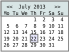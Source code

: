 <?xml version="1.0" encoding="UTF-8"?>
<dia:diagram xmlns:dia="http://www.lysator.liu.se/~alla/dia/">
  <dia:layer name="Hintergrund" visible="true" active="true">
    <dia:group>
      <dia:object type="Standard - Box" version="0" id="O0">
        <dia:attribute name="obj_pos">
          <dia:point val="0.625,0.625"/>
        </dia:attribute>
        <dia:attribute name="obj_bb">
          <dia:rectangle val="0.62,0.62;4.005,3.13"/>
        </dia:attribute>
        <dia:attribute name="elem_corner">
          <dia:point val="0.625,0.625"/>
        </dia:attribute>
        <dia:attribute name="elem_width">
          <dia:real val="3.375"/>
        </dia:attribute>
        <dia:attribute name="elem_height">
          <dia:real val="2.5"/>
        </dia:attribute>
        <dia:attribute name="border_width">
          <dia:real val="0.01"/>
        </dia:attribute>
        <dia:attribute name="border_color">
          <dia:color val="#7f7f7f"/>
        </dia:attribute>
        <dia:attribute name="show_background">
          <dia:boolean val="true"/>
        </dia:attribute>
      </dia:object>
      <dia:object type="Standard - Box" version="0" id="O1">
        <dia:attribute name="obj_pos">
          <dia:point val="0.625,0.625"/>
        </dia:attribute>
        <dia:attribute name="obj_bb">
          <dia:rectangle val="0.62,0.62;4.005,1.38"/>
        </dia:attribute>
        <dia:attribute name="elem_corner">
          <dia:point val="0.625,0.625"/>
        </dia:attribute>
        <dia:attribute name="elem_width">
          <dia:real val="3.375"/>
        </dia:attribute>
        <dia:attribute name="elem_height">
          <dia:real val="0.75"/>
        </dia:attribute>
        <dia:attribute name="border_width">
          <dia:real val="0.01"/>
        </dia:attribute>
        <dia:attribute name="border_color">
          <dia:color val="#7f7f7f"/>
        </dia:attribute>
        <dia:attribute name="inner_color">
          <dia:color val="#d8e5e5"/>
        </dia:attribute>
        <dia:attribute name="show_background">
          <dia:boolean val="true"/>
        </dia:attribute>
      </dia:object>
      <dia:object type="Standard - Box" version="0" id="O2">
        <dia:attribute name="obj_pos">
          <dia:point val="2.087,2.288"/>
        </dia:attribute>
        <dia:attribute name="obj_bb">
          <dia:rectangle val="2.083,2.283;2.467,2.692"/>
        </dia:attribute>
        <dia:attribute name="elem_corner">
          <dia:point val="2.087,2.288"/>
        </dia:attribute>
        <dia:attribute name="elem_width">
          <dia:real val="0.375"/>
        </dia:attribute>
        <dia:attribute name="elem_height">
          <dia:real val="0.4"/>
        </dia:attribute>
        <dia:attribute name="border_width">
          <dia:real val="0.01"/>
        </dia:attribute>
        <dia:attribute name="border_color">
          <dia:color val="#7f7f7f"/>
        </dia:attribute>
        <dia:attribute name="inner_color">
          <dia:color val="#e6e6fa"/>
        </dia:attribute>
        <dia:attribute name="show_background">
          <dia:boolean val="true"/>
        </dia:attribute>
      </dia:object>
      <dia:object type="Standard - Text" version="1" id="O3">
        <dia:attribute name="obj_pos">
          <dia:point val="0.75,1"/>
        </dia:attribute>
        <dia:attribute name="obj_bb">
          <dia:rectangle val="0.75,0.762;3.8,3.283"/>
        </dia:attribute>
        <dia:attribute name="text">
          <dia:composite type="text">
            <dia:attribute name="string">
              <dia:string># &lt;&lt;  July 2013   &gt;&gt; 
Mo Tu We Th Fr Sa Su
          1  2  3  4
 5  6  7  8  9 10 11
12 13 14 15 16 17 18
19 20 21 22 23 24 25
26 27 28 29 30 31
#</dia:string>
            </dia:attribute>
            <dia:attribute name="font">
              <dia:font family="monospace" style="0" name="Courier"/>
            </dia:attribute>
            <dia:attribute name="height">
              <dia:real val="0.318"/>
            </dia:attribute>
            <dia:attribute name="pos">
              <dia:point val="0.75,1"/>
            </dia:attribute>
            <dia:attribute name="color">
              <dia:color val="#000000"/>
            </dia:attribute>
            <dia:attribute name="alignment">
              <dia:enum val="0"/>
            </dia:attribute>
          </dia:composite>
        </dia:attribute>
        <dia:attribute name="valign">
          <dia:enum val="3"/>
        </dia:attribute>
      </dia:object>
    </dia:group>
  </dia:layer>
</dia:diagram>
